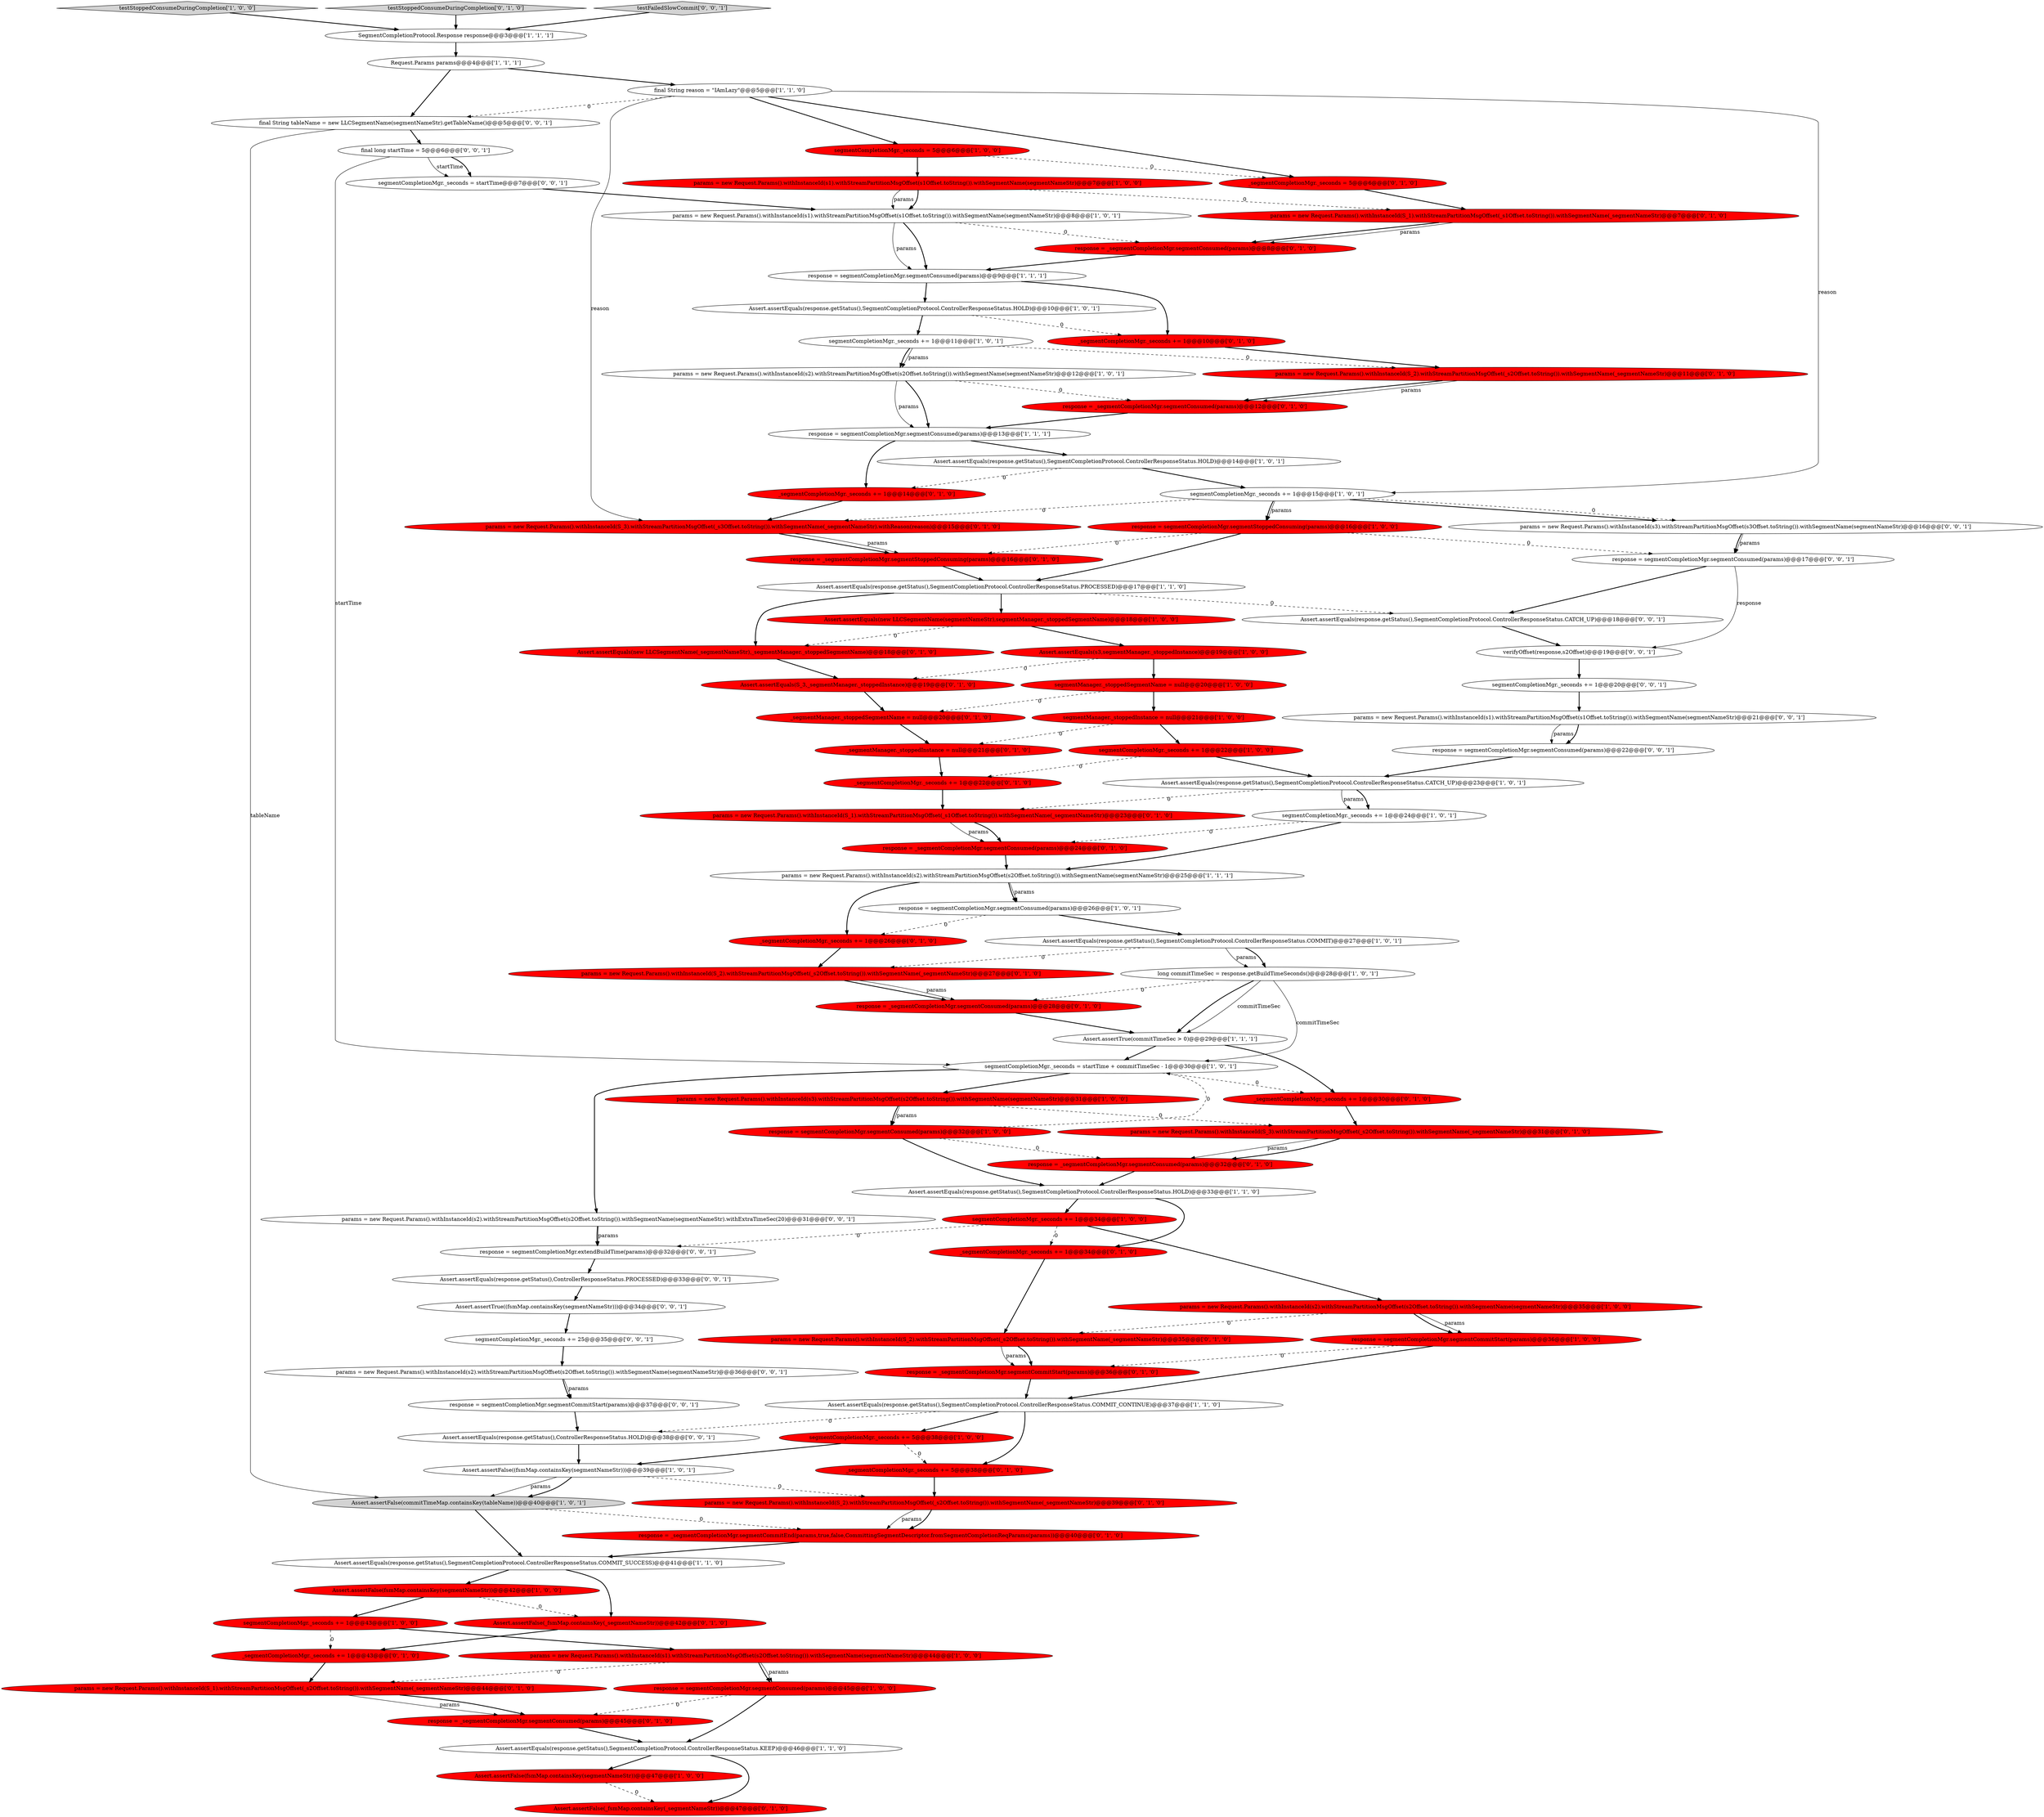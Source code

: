 digraph {
42 [style = filled, label = "segmentCompletionMgr._seconds = startTime + commitTimeSec - 1@@@30@@@['1', '0', '1']", fillcolor = white, shape = ellipse image = "AAA0AAABBB1BBB"];
36 [style = filled, label = "params = new Request.Params().withInstanceId(s1).withStreamPartitionMsgOffset(s1Offset.toString()).withSegmentName(segmentNameStr)@@@8@@@['1', '0', '1']", fillcolor = white, shape = ellipse image = "AAA0AAABBB1BBB"];
91 [style = filled, label = "response = segmentCompletionMgr.segmentConsumed(params)@@@17@@@['0', '0', '1']", fillcolor = white, shape = ellipse image = "AAA0AAABBB3BBB"];
34 [style = filled, label = "Assert.assertEquals(response.getStatus(),SegmentCompletionProtocol.ControllerResponseStatus.CATCH_UP)@@@23@@@['1', '0', '1']", fillcolor = white, shape = ellipse image = "AAA0AAABBB1BBB"];
78 [style = filled, label = "_segmentManager._stoppedSegmentName = null@@@20@@@['0', '1', '0']", fillcolor = red, shape = ellipse image = "AAA1AAABBB2BBB"];
40 [style = filled, label = "params = new Request.Params().withInstanceId(s3).withStreamPartitionMsgOffset(s2Offset.toString()).withSegmentName(segmentNameStr)@@@31@@@['1', '0', '0']", fillcolor = red, shape = ellipse image = "AAA1AAABBB1BBB"];
70 [style = filled, label = "response = _segmentCompletionMgr.segmentCommitEnd(params,true,false,CommittingSegmentDescriptor.fromSegmentCompletionReqParams(params))@@@40@@@['0', '1', '0']", fillcolor = red, shape = ellipse image = "AAA1AAABBB2BBB"];
59 [style = filled, label = "_segmentCompletionMgr._seconds += 1@@@22@@@['0', '1', '0']", fillcolor = red, shape = ellipse image = "AAA1AAABBB2BBB"];
18 [style = filled, label = "Request.Params params@@@4@@@['1', '1', '1']", fillcolor = white, shape = ellipse image = "AAA0AAABBB1BBB"];
6 [style = filled, label = "Assert.assertFalse(fsmMap.containsKey(segmentNameStr))@@@47@@@['1', '0', '0']", fillcolor = red, shape = ellipse image = "AAA1AAABBB1BBB"];
33 [style = filled, label = "response = segmentCompletionMgr.segmentStoppedConsuming(params)@@@16@@@['1', '0', '0']", fillcolor = red, shape = ellipse image = "AAA1AAABBB1BBB"];
76 [style = filled, label = "params = new Request.Params().withInstanceId(S_2).withStreamPartitionMsgOffset(_s2Offset.toString()).withSegmentName(_segmentNameStr)@@@39@@@['0', '1', '0']", fillcolor = red, shape = ellipse image = "AAA1AAABBB2BBB"];
65 [style = filled, label = "response = _segmentCompletionMgr.segmentCommitStart(params)@@@36@@@['0', '1', '0']", fillcolor = red, shape = ellipse image = "AAA1AAABBB2BBB"];
85 [style = filled, label = "verifyOffset(response,s2Offset)@@@19@@@['0', '0', '1']", fillcolor = white, shape = ellipse image = "AAA0AAABBB3BBB"];
55 [style = filled, label = "params = new Request.Params().withInstanceId(S_3).withStreamPartitionMsgOffset(_s3Offset.toString()).withSegmentName(_segmentNameStr).withReason(reason)@@@15@@@['0', '1', '0']", fillcolor = red, shape = ellipse image = "AAA1AAABBB2BBB"];
20 [style = filled, label = "Assert.assertFalse(fsmMap.containsKey(segmentNameStr))@@@42@@@['1', '0', '0']", fillcolor = red, shape = ellipse image = "AAA1AAABBB1BBB"];
94 [style = filled, label = "segmentCompletionMgr._seconds += 25@@@35@@@['0', '0', '1']", fillcolor = white, shape = ellipse image = "AAA0AAABBB3BBB"];
47 [style = filled, label = "_segmentCompletionMgr._seconds += 1@@@26@@@['0', '1', '0']", fillcolor = red, shape = ellipse image = "AAA1AAABBB2BBB"];
32 [style = filled, label = "Assert.assertEquals(response.getStatus(),SegmentCompletionProtocol.ControllerResponseStatus.HOLD)@@@10@@@['1', '0', '1']", fillcolor = white, shape = ellipse image = "AAA0AAABBB1BBB"];
48 [style = filled, label = "_segmentCompletionMgr._seconds = 5@@@6@@@['0', '1', '0']", fillcolor = red, shape = ellipse image = "AAA1AAABBB2BBB"];
86 [style = filled, label = "response = segmentCompletionMgr.extendBuildTime(params)@@@32@@@['0', '0', '1']", fillcolor = white, shape = ellipse image = "AAA0AAABBB3BBB"];
82 [style = filled, label = "Assert.assertEquals(response.getStatus(),SegmentCompletionProtocol.ControllerResponseStatus.CATCH_UP)@@@18@@@['0', '0', '1']", fillcolor = white, shape = ellipse image = "AAA0AAABBB3BBB"];
69 [style = filled, label = "Assert.assertFalse(_fsmMap.containsKey(_segmentNameStr))@@@42@@@['0', '1', '0']", fillcolor = red, shape = ellipse image = "AAA1AAABBB2BBB"];
75 [style = filled, label = "response = _segmentCompletionMgr.segmentConsumed(params)@@@12@@@['0', '1', '0']", fillcolor = red, shape = ellipse image = "AAA1AAABBB2BBB"];
87 [style = filled, label = "params = new Request.Params().withInstanceId(s3).withStreamPartitionMsgOffset(s3Offset.toString()).withSegmentName(segmentNameStr)@@@16@@@['0', '0', '1']", fillcolor = white, shape = ellipse image = "AAA0AAABBB3BBB"];
73 [style = filled, label = "_segmentCompletionMgr._seconds += 5@@@38@@@['0', '1', '0']", fillcolor = red, shape = ellipse image = "AAA1AAABBB2BBB"];
88 [style = filled, label = "Assert.assertEquals(response.getStatus(),ControllerResponseStatus.HOLD)@@@38@@@['0', '0', '1']", fillcolor = white, shape = ellipse image = "AAA0AAABBB3BBB"];
14 [style = filled, label = "segmentCompletionMgr._seconds = 5@@@6@@@['1', '0', '0']", fillcolor = red, shape = ellipse image = "AAA1AAABBB1BBB"];
74 [style = filled, label = "params = new Request.Params().withInstanceId(S_2).withStreamPartitionMsgOffset(_s2Offset.toString()).withSegmentName(_segmentNameStr)@@@11@@@['0', '1', '0']", fillcolor = red, shape = ellipse image = "AAA1AAABBB2BBB"];
84 [style = filled, label = "segmentCompletionMgr._seconds = startTime@@@7@@@['0', '0', '1']", fillcolor = white, shape = ellipse image = "AAA0AAABBB3BBB"];
46 [style = filled, label = "_segmentCompletionMgr._seconds += 1@@@14@@@['0', '1', '0']", fillcolor = red, shape = ellipse image = "AAA1AAABBB2BBB"];
80 [style = filled, label = "final String tableName = new LLCSegmentName(segmentNameStr).getTableName()@@@5@@@['0', '0', '1']", fillcolor = white, shape = ellipse image = "AAA0AAABBB3BBB"];
5 [style = filled, label = "response = segmentCompletionMgr.segmentConsumed(params)@@@32@@@['1', '0', '0']", fillcolor = red, shape = ellipse image = "AAA1AAABBB1BBB"];
95 [style = filled, label = "params = new Request.Params().withInstanceId(s2).withStreamPartitionMsgOffset(s2Offset.toString()).withSegmentName(segmentNameStr).withExtraTimeSec(20)@@@31@@@['0', '0', '1']", fillcolor = white, shape = ellipse image = "AAA0AAABBB3BBB"];
49 [style = filled, label = "params = new Request.Params().withInstanceId(S_1).withStreamPartitionMsgOffset(_s1Offset.toString()).withSegmentName(_segmentNameStr)@@@7@@@['0', '1', '0']", fillcolor = red, shape = ellipse image = "AAA1AAABBB2BBB"];
89 [style = filled, label = "response = segmentCompletionMgr.segmentConsumed(params)@@@22@@@['0', '0', '1']", fillcolor = white, shape = ellipse image = "AAA0AAABBB3BBB"];
51 [style = filled, label = "params = new Request.Params().withInstanceId(S_1).withStreamPartitionMsgOffset(_s2Offset.toString()).withSegmentName(_segmentNameStr)@@@44@@@['0', '1', '0']", fillcolor = red, shape = ellipse image = "AAA1AAABBB2BBB"];
45 [style = filled, label = "Assert.assertEquals(response.getStatus(),SegmentCompletionProtocol.ControllerResponseStatus.COMMIT_CONTINUE)@@@37@@@['1', '1', '0']", fillcolor = white, shape = ellipse image = "AAA0AAABBB1BBB"];
57 [style = filled, label = "Assert.assertFalse(_fsmMap.containsKey(_segmentNameStr))@@@47@@@['0', '1', '0']", fillcolor = red, shape = ellipse image = "AAA1AAABBB2BBB"];
30 [style = filled, label = "long commitTimeSec = response.getBuildTimeSeconds()@@@28@@@['1', '0', '1']", fillcolor = white, shape = ellipse image = "AAA0AAABBB1BBB"];
60 [style = filled, label = "response = _segmentCompletionMgr.segmentConsumed(params)@@@45@@@['0', '1', '0']", fillcolor = red, shape = ellipse image = "AAA1AAABBB2BBB"];
83 [style = filled, label = "Assert.assertTrue((fsmMap.containsKey(segmentNameStr)))@@@34@@@['0', '0', '1']", fillcolor = white, shape = ellipse image = "AAA0AAABBB3BBB"];
4 [style = filled, label = "segmentManager._stoppedInstance = null@@@21@@@['1', '0', '0']", fillcolor = red, shape = ellipse image = "AAA1AAABBB1BBB"];
58 [style = filled, label = "response = _segmentCompletionMgr.segmentStoppedConsuming(params)@@@16@@@['0', '1', '0']", fillcolor = red, shape = ellipse image = "AAA1AAABBB2BBB"];
43 [style = filled, label = "testStoppedConsumeDuringCompletion['1', '0', '0']", fillcolor = lightgray, shape = diamond image = "AAA0AAABBB1BBB"];
12 [style = filled, label = "response = segmentCompletionMgr.segmentConsumed(params)@@@13@@@['1', '1', '1']", fillcolor = white, shape = ellipse image = "AAA0AAABBB1BBB"];
13 [style = filled, label = "params = new Request.Params().withInstanceId(s2).withStreamPartitionMsgOffset(s2Offset.toString()).withSegmentName(segmentNameStr)@@@25@@@['1', '1', '1']", fillcolor = white, shape = ellipse image = "AAA0AAABBB1BBB"];
24 [style = filled, label = "params = new Request.Params().withInstanceId(s2).withStreamPartitionMsgOffset(s2Offset.toString()).withSegmentName(segmentNameStr)@@@35@@@['1', '0', '0']", fillcolor = red, shape = ellipse image = "AAA1AAABBB1BBB"];
19 [style = filled, label = "segmentManager._stoppedSegmentName = null@@@20@@@['1', '0', '0']", fillcolor = red, shape = ellipse image = "AAA1AAABBB1BBB"];
8 [style = filled, label = "params = new Request.Params().withInstanceId(s1).withStreamPartitionMsgOffset(s1Offset.toString()).withSegmentName(segmentNameStr)@@@7@@@['1', '0', '0']", fillcolor = red, shape = ellipse image = "AAA1AAABBB1BBB"];
54 [style = filled, label = "response = _segmentCompletionMgr.segmentConsumed(params)@@@24@@@['0', '1', '0']", fillcolor = red, shape = ellipse image = "AAA1AAABBB2BBB"];
21 [style = filled, label = "response = segmentCompletionMgr.segmentConsumed(params)@@@9@@@['1', '1', '1']", fillcolor = white, shape = ellipse image = "AAA0AAABBB1BBB"];
16 [style = filled, label = "response = segmentCompletionMgr.segmentCommitStart(params)@@@36@@@['1', '0', '0']", fillcolor = red, shape = ellipse image = "AAA1AAABBB1BBB"];
11 [style = filled, label = "Assert.assertEquals(s3,segmentManager._stoppedInstance)@@@19@@@['1', '0', '0']", fillcolor = red, shape = ellipse image = "AAA1AAABBB1BBB"];
38 [style = filled, label = "Assert.assertFalse(commitTimeMap.containsKey(tableName))@@@40@@@['1', '0', '1']", fillcolor = lightgray, shape = ellipse image = "AAA0AAABBB1BBB"];
23 [style = filled, label = "segmentCompletionMgr._seconds += 1@@@11@@@['1', '0', '1']", fillcolor = white, shape = ellipse image = "AAA0AAABBB1BBB"];
63 [style = filled, label = "params = new Request.Params().withInstanceId(S_1).withStreamPartitionMsgOffset(_s1Offset.toString()).withSegmentName(_segmentNameStr)@@@23@@@['0', '1', '0']", fillcolor = red, shape = ellipse image = "AAA1AAABBB2BBB"];
97 [style = filled, label = "Assert.assertEquals(response.getStatus(),ControllerResponseStatus.PROCESSED)@@@33@@@['0', '0', '1']", fillcolor = white, shape = ellipse image = "AAA0AAABBB3BBB"];
67 [style = filled, label = "_segmentCompletionMgr._seconds += 1@@@34@@@['0', '1', '0']", fillcolor = red, shape = ellipse image = "AAA1AAABBB2BBB"];
28 [style = filled, label = "segmentCompletionMgr._seconds += 1@@@24@@@['1', '0', '1']", fillcolor = white, shape = ellipse image = "AAA0AAABBB1BBB"];
90 [style = filled, label = "final long startTime = 5@@@6@@@['0', '0', '1']", fillcolor = white, shape = ellipse image = "AAA0AAABBB3BBB"];
53 [style = filled, label = "response = _segmentCompletionMgr.segmentConsumed(params)@@@28@@@['0', '1', '0']", fillcolor = red, shape = ellipse image = "AAA1AAABBB2BBB"];
7 [style = filled, label = "Assert.assertEquals(response.getStatus(),SegmentCompletionProtocol.ControllerResponseStatus.KEEP)@@@46@@@['1', '1', '0']", fillcolor = white, shape = ellipse image = "AAA0AAABBB1BBB"];
96 [style = filled, label = "params = new Request.Params().withInstanceId(s1).withStreamPartitionMsgOffset(s1Offset.toString()).withSegmentName(segmentNameStr)@@@21@@@['0', '0', '1']", fillcolor = white, shape = ellipse image = "AAA0AAABBB3BBB"];
22 [style = filled, label = "segmentCompletionMgr._seconds += 5@@@38@@@['1', '0', '0']", fillcolor = red, shape = ellipse image = "AAA1AAABBB1BBB"];
93 [style = filled, label = "response = segmentCompletionMgr.segmentCommitStart(params)@@@37@@@['0', '0', '1']", fillcolor = white, shape = ellipse image = "AAA0AAABBB3BBB"];
52 [style = filled, label = "testStoppedConsumeDuringCompletion['0', '1', '0']", fillcolor = lightgray, shape = diamond image = "AAA0AAABBB2BBB"];
68 [style = filled, label = "_segmentCompletionMgr._seconds += 1@@@10@@@['0', '1', '0']", fillcolor = red, shape = ellipse image = "AAA1AAABBB2BBB"];
17 [style = filled, label = "Assert.assertEquals(response.getStatus(),SegmentCompletionProtocol.ControllerResponseStatus.HOLD)@@@14@@@['1', '0', '1']", fillcolor = white, shape = ellipse image = "AAA0AAABBB1BBB"];
31 [style = filled, label = "segmentCompletionMgr._seconds += 1@@@22@@@['1', '0', '0']", fillcolor = red, shape = ellipse image = "AAA1AAABBB1BBB"];
77 [style = filled, label = "response = _segmentCompletionMgr.segmentConsumed(params)@@@8@@@['0', '1', '0']", fillcolor = red, shape = ellipse image = "AAA1AAABBB2BBB"];
62 [style = filled, label = "params = new Request.Params().withInstanceId(S_2).withStreamPartitionMsgOffset(_s2Offset.toString()).withSegmentName(_segmentNameStr)@@@35@@@['0', '1', '0']", fillcolor = red, shape = ellipse image = "AAA1AAABBB2BBB"];
29 [style = filled, label = "response = segmentCompletionMgr.segmentConsumed(params)@@@45@@@['1', '0', '0']", fillcolor = red, shape = ellipse image = "AAA1AAABBB1BBB"];
61 [style = filled, label = "Assert.assertEquals(new LLCSegmentName(_segmentNameStr),_segmentManager._stoppedSegmentName)@@@18@@@['0', '1', '0']", fillcolor = red, shape = ellipse image = "AAA1AAABBB2BBB"];
50 [style = filled, label = "params = new Request.Params().withInstanceId(S_3).withStreamPartitionMsgOffset(_s2Offset.toString()).withSegmentName(_segmentNameStr)@@@31@@@['0', '1', '0']", fillcolor = red, shape = ellipse image = "AAA1AAABBB2BBB"];
92 [style = filled, label = "segmentCompletionMgr._seconds += 1@@@20@@@['0', '0', '1']", fillcolor = white, shape = ellipse image = "AAA0AAABBB3BBB"];
66 [style = filled, label = "_segmentManager._stoppedInstance = null@@@21@@@['0', '1', '0']", fillcolor = red, shape = ellipse image = "AAA1AAABBB2BBB"];
10 [style = filled, label = "Assert.assertEquals(response.getStatus(),SegmentCompletionProtocol.ControllerResponseStatus.PROCESSED)@@@17@@@['1', '1', '0']", fillcolor = white, shape = ellipse image = "AAA0AAABBB1BBB"];
2 [style = filled, label = "Assert.assertFalse((fsmMap.containsKey(segmentNameStr)))@@@39@@@['1', '0', '1']", fillcolor = white, shape = ellipse image = "AAA0AAABBB1BBB"];
35 [style = filled, label = "segmentCompletionMgr._seconds += 1@@@43@@@['1', '0', '0']", fillcolor = red, shape = ellipse image = "AAA1AAABBB1BBB"];
26 [style = filled, label = "params = new Request.Params().withInstanceId(s2).withStreamPartitionMsgOffset(s2Offset.toString()).withSegmentName(segmentNameStr)@@@12@@@['1', '0', '1']", fillcolor = white, shape = ellipse image = "AAA0AAABBB1BBB"];
25 [style = filled, label = "params = new Request.Params().withInstanceId(s1).withStreamPartitionMsgOffset(s2Offset.toString()).withSegmentName(segmentNameStr)@@@44@@@['1', '0', '0']", fillcolor = red, shape = ellipse image = "AAA1AAABBB1BBB"];
27 [style = filled, label = "segmentCompletionMgr._seconds += 1@@@34@@@['1', '0', '0']", fillcolor = red, shape = ellipse image = "AAA1AAABBB1BBB"];
0 [style = filled, label = "SegmentCompletionProtocol.Response response@@@3@@@['1', '1', '1']", fillcolor = white, shape = ellipse image = "AAA0AAABBB1BBB"];
39 [style = filled, label = "Assert.assertTrue(commitTimeSec > 0)@@@29@@@['1', '1', '1']", fillcolor = white, shape = ellipse image = "AAA0AAABBB1BBB"];
37 [style = filled, label = "Assert.assertEquals(new LLCSegmentName(segmentNameStr),segmentManager._stoppedSegmentName)@@@18@@@['1', '0', '0']", fillcolor = red, shape = ellipse image = "AAA1AAABBB1BBB"];
98 [style = filled, label = "params = new Request.Params().withInstanceId(s2).withStreamPartitionMsgOffset(s2Offset.toString()).withSegmentName(segmentNameStr)@@@36@@@['0', '0', '1']", fillcolor = white, shape = ellipse image = "AAA0AAABBB3BBB"];
64 [style = filled, label = "params = new Request.Params().withInstanceId(S_2).withStreamPartitionMsgOffset(_s2Offset.toString()).withSegmentName(_segmentNameStr)@@@27@@@['0', '1', '0']", fillcolor = red, shape = ellipse image = "AAA1AAABBB2BBB"];
56 [style = filled, label = "Assert.assertEquals(S_3,_segmentManager._stoppedInstance)@@@19@@@['0', '1', '0']", fillcolor = red, shape = ellipse image = "AAA1AAABBB2BBB"];
1 [style = filled, label = "final String reason = \"IAmLazy\"@@@5@@@['1', '1', '0']", fillcolor = white, shape = ellipse image = "AAA0AAABBB1BBB"];
9 [style = filled, label = "Assert.assertEquals(response.getStatus(),SegmentCompletionProtocol.ControllerResponseStatus.HOLD)@@@33@@@['1', '1', '0']", fillcolor = white, shape = ellipse image = "AAA0AAABBB1BBB"];
79 [style = filled, label = "_segmentCompletionMgr._seconds += 1@@@30@@@['0', '1', '0']", fillcolor = red, shape = ellipse image = "AAA1AAABBB2BBB"];
71 [style = filled, label = "_segmentCompletionMgr._seconds += 1@@@43@@@['0', '1', '0']", fillcolor = red, shape = ellipse image = "AAA1AAABBB2BBB"];
15 [style = filled, label = "segmentCompletionMgr._seconds += 1@@@15@@@['1', '0', '1']", fillcolor = white, shape = ellipse image = "AAA0AAABBB1BBB"];
41 [style = filled, label = "Assert.assertEquals(response.getStatus(),SegmentCompletionProtocol.ControllerResponseStatus.COMMIT)@@@27@@@['1', '0', '1']", fillcolor = white, shape = ellipse image = "AAA0AAABBB1BBB"];
3 [style = filled, label = "response = segmentCompletionMgr.segmentConsumed(params)@@@26@@@['1', '0', '1']", fillcolor = white, shape = ellipse image = "AAA0AAABBB1BBB"];
44 [style = filled, label = "Assert.assertEquals(response.getStatus(),SegmentCompletionProtocol.ControllerResponseStatus.COMMIT_SUCCESS)@@@41@@@['1', '1', '0']", fillcolor = white, shape = ellipse image = "AAA0AAABBB1BBB"];
72 [style = filled, label = "response = _segmentCompletionMgr.segmentConsumed(params)@@@32@@@['0', '1', '0']", fillcolor = red, shape = ellipse image = "AAA1AAABBB2BBB"];
81 [style = filled, label = "testFailedSlowCommit['0', '0', '1']", fillcolor = lightgray, shape = diamond image = "AAA0AAABBB3BBB"];
24->16 [style = solid, label="params"];
41->30 [style = solid, label="params"];
96->89 [style = solid, label="params"];
22->73 [style = dashed, label="0"];
31->59 [style = dashed, label="0"];
13->47 [style = bold, label=""];
32->23 [style = bold, label=""];
56->78 [style = bold, label=""];
50->72 [style = solid, label="params"];
5->9 [style = bold, label=""];
37->11 [style = bold, label=""];
38->44 [style = bold, label=""];
61->56 [style = bold, label=""];
96->89 [style = bold, label=""];
2->38 [style = solid, label="params"];
2->76 [style = dashed, label="0"];
94->98 [style = bold, label=""];
62->65 [style = solid, label="params"];
90->84 [style = solid, label="startTime"];
64->53 [style = bold, label=""];
15->87 [style = bold, label=""];
25->29 [style = bold, label=""];
82->85 [style = bold, label=""];
53->39 [style = bold, label=""];
70->44 [style = bold, label=""];
26->75 [style = dashed, label="0"];
63->54 [style = solid, label="params"];
88->2 [style = bold, label=""];
26->12 [style = bold, label=""];
8->36 [style = bold, label=""];
90->84 [style = bold, label=""];
27->67 [style = dashed, label="0"];
45->22 [style = bold, label=""];
17->46 [style = dashed, label="0"];
79->50 [style = bold, label=""];
62->65 [style = bold, label=""];
68->74 [style = bold, label=""];
36->77 [style = dashed, label="0"];
97->83 [style = bold, label=""];
43->0 [style = bold, label=""];
64->53 [style = solid, label="params"];
73->76 [style = bold, label=""];
26->12 [style = solid, label="params"];
32->68 [style = dashed, label="0"];
77->21 [style = bold, label=""];
41->64 [style = dashed, label="0"];
47->64 [style = bold, label=""];
40->5 [style = solid, label="params"];
10->82 [style = dashed, label="0"];
48->49 [style = bold, label=""];
65->45 [style = bold, label=""];
10->61 [style = bold, label=""];
34->28 [style = solid, label="params"];
95->86 [style = solid, label="params"];
25->29 [style = solid, label="params"];
16->45 [style = bold, label=""];
63->54 [style = bold, label=""];
7->57 [style = bold, label=""];
98->93 [style = bold, label=""];
45->88 [style = dashed, label="0"];
78->66 [style = bold, label=""];
80->90 [style = bold, label=""];
42->40 [style = bold, label=""];
8->36 [style = solid, label="params"];
6->57 [style = dashed, label="0"];
87->91 [style = bold, label=""];
24->62 [style = dashed, label="0"];
80->38 [style = solid, label="tableName"];
41->30 [style = bold, label=""];
51->60 [style = bold, label=""];
52->0 [style = bold, label=""];
23->26 [style = solid, label="params"];
4->66 [style = dashed, label="0"];
18->1 [style = bold, label=""];
40->5 [style = bold, label=""];
44->20 [style = bold, label=""];
49->77 [style = bold, label=""];
45->73 [style = bold, label=""];
7->6 [style = bold, label=""];
59->63 [style = bold, label=""];
17->15 [style = bold, label=""];
5->72 [style = dashed, label="0"];
39->79 [style = bold, label=""];
21->68 [style = bold, label=""];
23->74 [style = dashed, label="0"];
30->39 [style = solid, label="commitTimeSec"];
14->8 [style = bold, label=""];
50->72 [style = bold, label=""];
15->33 [style = solid, label="params"];
76->70 [style = solid, label="params"];
39->42 [style = bold, label=""];
72->9 [style = bold, label=""];
15->33 [style = bold, label=""];
74->75 [style = bold, label=""];
28->54 [style = dashed, label="0"];
22->2 [style = bold, label=""];
92->96 [style = bold, label=""];
89->34 [style = bold, label=""];
1->48 [style = bold, label=""];
12->17 [style = bold, label=""];
25->51 [style = dashed, label="0"];
5->42 [style = dashed, label="0"];
38->70 [style = dashed, label="0"];
1->15 [style = solid, label="reason"];
85->92 [style = bold, label=""];
31->34 [style = bold, label=""];
35->25 [style = bold, label=""];
9->27 [style = bold, label=""];
51->60 [style = solid, label="params"];
34->28 [style = bold, label=""];
4->31 [style = bold, label=""];
44->69 [style = bold, label=""];
12->46 [style = bold, label=""];
83->94 [style = bold, label=""];
15->87 [style = dashed, label="0"];
58->10 [style = bold, label=""];
3->41 [style = bold, label=""];
76->70 [style = bold, label=""];
18->80 [style = bold, label=""];
49->77 [style = solid, label="params"];
0->18 [style = bold, label=""];
27->24 [style = bold, label=""];
1->55 [style = solid, label="reason"];
33->91 [style = dashed, label="0"];
33->58 [style = dashed, label="0"];
1->80 [style = dashed, label="0"];
10->37 [style = bold, label=""];
46->55 [style = bold, label=""];
71->51 [style = bold, label=""];
95->86 [style = bold, label=""];
40->50 [style = dashed, label="0"];
98->93 [style = solid, label="params"];
11->56 [style = dashed, label="0"];
87->91 [style = solid, label="params"];
30->42 [style = solid, label="commitTimeSec"];
14->48 [style = dashed, label="0"];
19->78 [style = dashed, label="0"];
23->26 [style = bold, label=""];
81->0 [style = bold, label=""];
28->13 [style = bold, label=""];
42->79 [style = dashed, label="0"];
33->10 [style = bold, label=""];
20->69 [style = dashed, label="0"];
27->86 [style = dashed, label="0"];
11->19 [style = bold, label=""];
86->97 [style = bold, label=""];
30->53 [style = dashed, label="0"];
91->85 [style = solid, label="response"];
67->62 [style = bold, label=""];
2->38 [style = bold, label=""];
36->21 [style = bold, label=""];
24->16 [style = bold, label=""];
15->55 [style = dashed, label="0"];
36->21 [style = solid, label="params"];
69->71 [style = bold, label=""];
13->3 [style = bold, label=""];
54->13 [style = bold, label=""];
60->7 [style = bold, label=""];
90->42 [style = solid, label="startTime"];
74->75 [style = solid, label="params"];
21->32 [style = bold, label=""];
30->39 [style = bold, label=""];
29->7 [style = bold, label=""];
91->82 [style = bold, label=""];
13->3 [style = solid, label="params"];
37->61 [style = dashed, label="0"];
1->14 [style = bold, label=""];
42->95 [style = bold, label=""];
93->88 [style = bold, label=""];
19->4 [style = bold, label=""];
20->35 [style = bold, label=""];
75->12 [style = bold, label=""];
9->67 [style = bold, label=""];
84->36 [style = bold, label=""];
35->71 [style = dashed, label="0"];
29->60 [style = dashed, label="0"];
66->59 [style = bold, label=""];
55->58 [style = bold, label=""];
16->65 [style = dashed, label="0"];
8->49 [style = dashed, label="0"];
34->63 [style = dashed, label="0"];
55->58 [style = solid, label="params"];
3->47 [style = dashed, label="0"];
}
